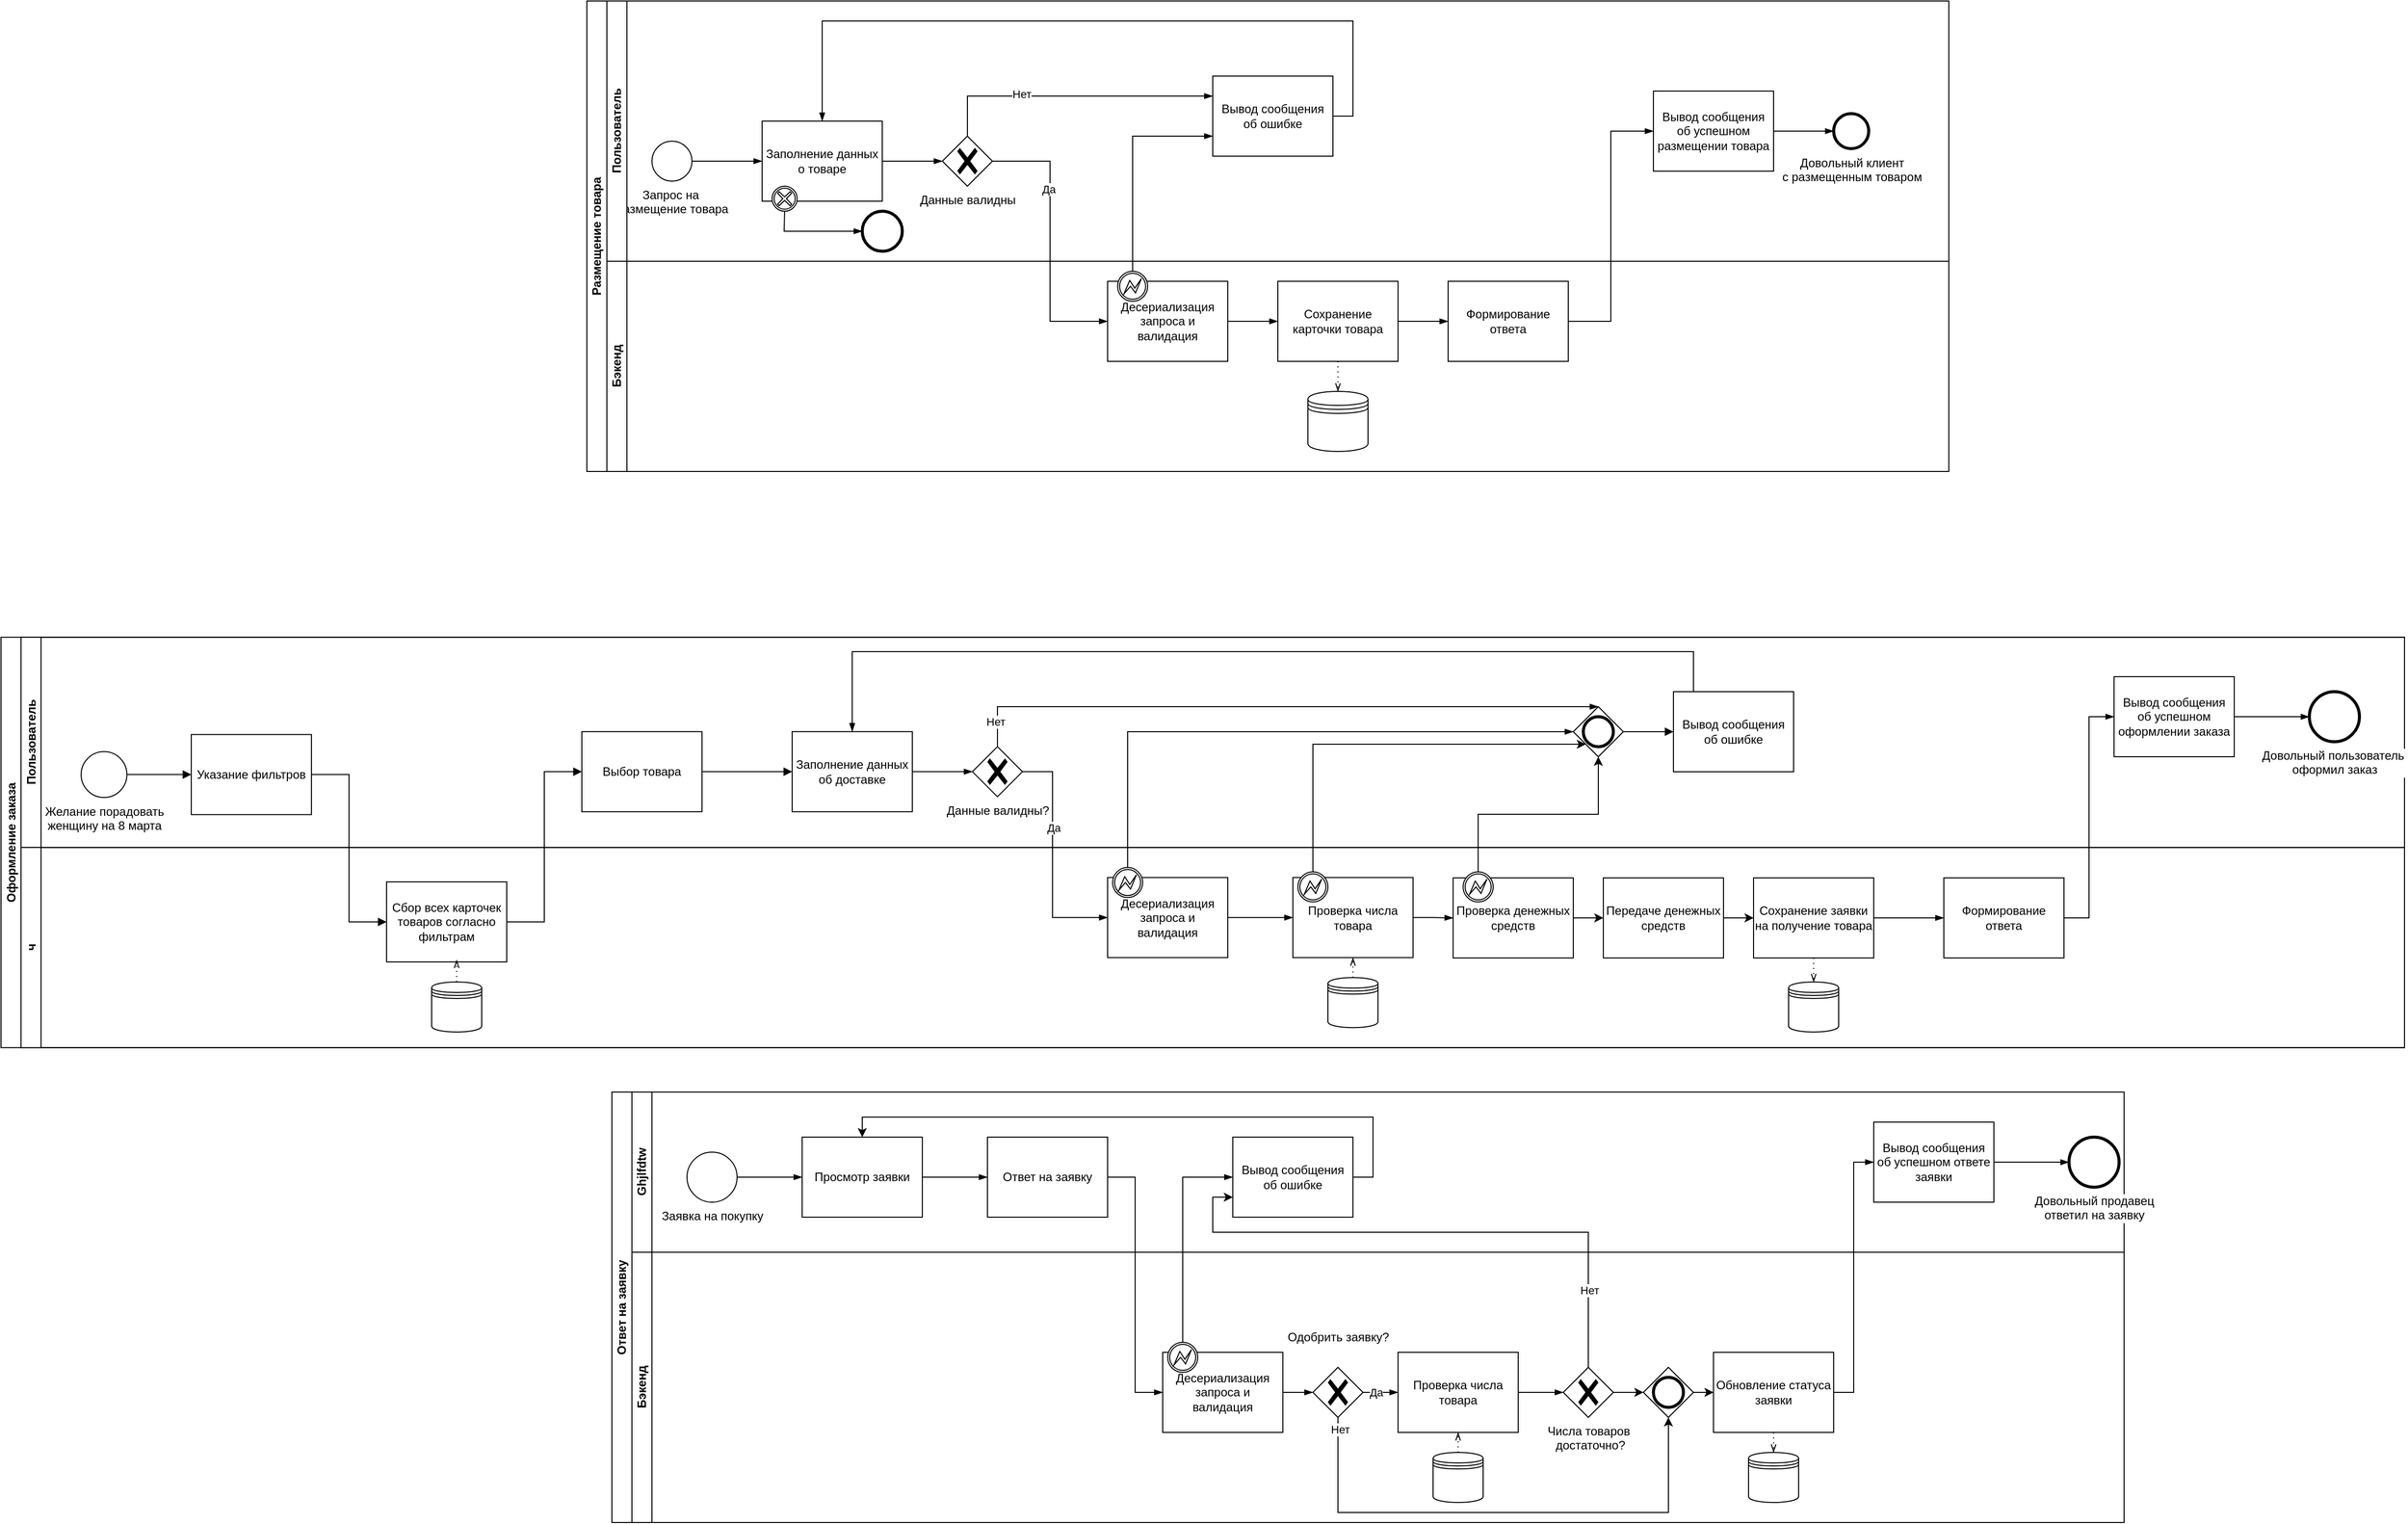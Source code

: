 <mxfile version="26.0.11">
  <diagram name="Page-1" id="ZOsxXr-wDAAlMgPpVdyb">
    <mxGraphModel dx="938" dy="1662" grid="1" gridSize="10" guides="1" tooltips="1" connect="1" arrows="1" fold="1" page="1" pageScale="1" pageWidth="850" pageHeight="1100" math="0" shadow="0">
      <root>
        <mxCell id="0" />
        <mxCell id="1" parent="0" />
        <mxCell id="DtuoqgoCq_AbvDf9QkuY-6" value="&lt;div&gt;Запрос на&amp;nbsp;&lt;/div&gt;&lt;div&gt;размещение товара&lt;/div&gt;&lt;div&gt;&lt;br&gt;&lt;/div&gt;" style="points=[[0.145,0.145,0],[0.5,0,0],[0.855,0.145,0],[1,0.5,0],[0.855,0.855,0],[0.5,1,0],[0.145,0.855,0],[0,0.5,0]];shape=mxgraph.bpmn.event;html=1;verticalLabelPosition=bottom;labelBackgroundColor=#ffffff;verticalAlign=top;align=center;perimeter=ellipsePerimeter;outlineConnect=0;aspect=fixed;outline=standard;symbol=general;" vertex="1" parent="1">
          <mxGeometry x="760" y="100" width="40" height="40" as="geometry" />
        </mxCell>
        <mxCell id="DtuoqgoCq_AbvDf9QkuY-9" value="&lt;div&gt;Заполнение данных&lt;/div&gt;&lt;div&gt;о товаре&lt;/div&gt;" style="points=[[0.25,0,0],[0.5,0,0],[0.75,0,0],[1,0.25,0],[1,0.5,0],[1,0.75,0],[0.75,1,0],[0.5,1,0],[0.25,1,0],[0,0.75,0],[0,0.5,0],[0,0.25,0]];shape=mxgraph.bpmn.task2;whiteSpace=wrap;rectStyle=rounded;size=10;html=1;container=1;expand=0;collapsible=0;taskMarker=abstract;isLoopSub=1;" vertex="1" parent="1">
          <mxGeometry x="870" y="80" width="120" height="80" as="geometry" />
        </mxCell>
        <mxCell id="DtuoqgoCq_AbvDf9QkuY-19" value="" style="points=[[0.145,0.145,0],[0.5,0,0],[0.855,0.145,0],[1,0.5,0],[0.855,0.855,0],[0.5,1,0],[0.145,0.855,0],[0,0.5,0]];shape=mxgraph.bpmn.event;html=1;verticalLabelPosition=bottom;labelBackgroundColor=#ffffff;verticalAlign=top;align=center;perimeter=ellipsePerimeter;outlineConnect=0;aspect=fixed;outline=boundInt;symbol=cancel;" vertex="1" parent="DtuoqgoCq_AbvDf9QkuY-9">
          <mxGeometry x="10" y="65" width="25" height="25" as="geometry" />
        </mxCell>
        <mxCell id="DtuoqgoCq_AbvDf9QkuY-11" value="" style="edgeStyle=elbowEdgeStyle;fontSize=12;html=1;endArrow=blockThin;endFill=1;rounded=0;exitX=1;exitY=0.5;exitDx=0;exitDy=0;exitPerimeter=0;entryX=0;entryY=0.5;entryDx=0;entryDy=0;entryPerimeter=0;" edge="1" parent="1" source="DtuoqgoCq_AbvDf9QkuY-6" target="DtuoqgoCq_AbvDf9QkuY-9">
          <mxGeometry width="160" relative="1" as="geometry">
            <mxPoint x="830" y="119.68" as="sourcePoint" />
            <mxPoint x="850" y="120" as="targetPoint" />
          </mxGeometry>
        </mxCell>
        <mxCell id="DtuoqgoCq_AbvDf9QkuY-13" value="" style="edgeStyle=elbowEdgeStyle;fontSize=12;html=1;endArrow=blockThin;endFill=1;rounded=0;exitX=1;exitY=0.5;exitDx=0;exitDy=0;exitPerimeter=0;entryX=0;entryY=0.5;entryDx=0;entryDy=0;entryPerimeter=0;" edge="1" parent="1" source="DtuoqgoCq_AbvDf9QkuY-9" target="DtuoqgoCq_AbvDf9QkuY-45">
          <mxGeometry width="160" relative="1" as="geometry">
            <mxPoint x="1100" y="110" as="sourcePoint" />
            <mxPoint x="1050.0" y="120" as="targetPoint" />
          </mxGeometry>
        </mxCell>
        <mxCell id="DtuoqgoCq_AbvDf9QkuY-20" value="" style="edgeStyle=elbowEdgeStyle;fontSize=12;html=1;endArrow=blockThin;endFill=1;rounded=0;exitX=0.5;exitY=1;exitDx=0;exitDy=0;exitPerimeter=0;" edge="1" parent="1" source="DtuoqgoCq_AbvDf9QkuY-19">
          <mxGeometry width="160" relative="1" as="geometry">
            <mxPoint x="910" y="190" as="sourcePoint" />
            <mxPoint x="970" y="190" as="targetPoint" />
            <Array as="points">
              <mxPoint x="892" y="180" />
            </Array>
          </mxGeometry>
        </mxCell>
        <mxCell id="DtuoqgoCq_AbvDf9QkuY-21" value="" style="points=[[0.145,0.145,0],[0.5,0,0],[0.855,0.145,0],[1,0.5,0],[0.855,0.855,0],[0.5,1,0],[0.145,0.855,0],[0,0.5,0]];shape=mxgraph.bpmn.event;html=1;verticalLabelPosition=bottom;labelBackgroundColor=#ffffff;verticalAlign=top;align=center;perimeter=ellipsePerimeter;outlineConnect=0;aspect=fixed;outline=end;symbol=terminate2;" vertex="1" parent="1">
          <mxGeometry x="970" y="170" width="40" height="40" as="geometry" />
        </mxCell>
        <mxCell id="DtuoqgoCq_AbvDf9QkuY-23" value="" style="edgeStyle=elbowEdgeStyle;fontSize=12;html=1;endArrow=blockThin;endFill=1;rounded=0;exitX=1;exitY=0.5;exitDx=0;exitDy=0;exitPerimeter=0;entryX=0;entryY=0.5;entryDx=0;entryDy=0;entryPerimeter=0;" edge="1" parent="1" source="DtuoqgoCq_AbvDf9QkuY-45" target="DtuoqgoCq_AbvDf9QkuY-24">
          <mxGeometry width="160" relative="1" as="geometry">
            <mxPoint x="1100.0" y="120" as="sourcePoint" />
            <mxPoint x="1200" y="280" as="targetPoint" />
          </mxGeometry>
        </mxCell>
        <mxCell id="DtuoqgoCq_AbvDf9QkuY-44" value="Да" style="edgeLabel;html=1;align=center;verticalAlign=middle;resizable=0;points=[];" vertex="1" connectable="0" parent="DtuoqgoCq_AbvDf9QkuY-23">
          <mxGeometry x="-0.382" y="-2" relative="1" as="geometry">
            <mxPoint as="offset" />
          </mxGeometry>
        </mxCell>
        <mxCell id="DtuoqgoCq_AbvDf9QkuY-24" value="Десериализация запроса и валидация" style="points=[[0.25,0,0],[0.5,0,0],[0.75,0,0],[1,0.25,0],[1,0.5,0],[1,0.75,0],[0.75,1,0],[0.5,1,0],[0.25,1,0],[0,0.75,0],[0,0.5,0],[0,0.25,0]];shape=mxgraph.bpmn.task2;whiteSpace=wrap;rectStyle=rounded;size=10;html=1;container=1;expand=0;collapsible=0;taskMarker=abstract;" vertex="1" parent="1">
          <mxGeometry x="1215" y="240" width="120" height="80" as="geometry" />
        </mxCell>
        <mxCell id="DtuoqgoCq_AbvDf9QkuY-25" value="" style="points=[[0.145,0.145,0],[0.5,0,0],[0.855,0.145,0],[1,0.5,0],[0.855,0.855,0],[0.5,1,0],[0.145,0.855,0],[0,0.5,0]];shape=mxgraph.bpmn.event;html=1;verticalLabelPosition=bottom;labelBackgroundColor=#ffffff;verticalAlign=top;align=center;perimeter=ellipsePerimeter;outlineConnect=0;aspect=fixed;outline=boundInt;symbol=error;" vertex="1" parent="DtuoqgoCq_AbvDf9QkuY-24">
          <mxGeometry x="10" y="-10" width="30" height="30" as="geometry" />
        </mxCell>
        <mxCell id="DtuoqgoCq_AbvDf9QkuY-26" value="&lt;div&gt;Вывод сообщения&lt;/div&gt;&lt;div&gt;об ошибке&lt;/div&gt;" style="points=[[0.25,0,0],[0.5,0,0],[0.75,0,0],[1,0.25,0],[1,0.5,0],[1,0.75,0],[0.75,1,0],[0.5,1,0],[0.25,1,0],[0,0.75,0],[0,0.5,0],[0,0.25,0]];shape=mxgraph.bpmn.task2;whiteSpace=wrap;rectStyle=rounded;size=10;html=1;container=1;expand=0;collapsible=0;taskMarker=abstract;" vertex="1" parent="1">
          <mxGeometry x="1320" y="35" width="120" height="80" as="geometry" />
        </mxCell>
        <mxCell id="DtuoqgoCq_AbvDf9QkuY-31" value="&lt;div&gt;Формирование&lt;/div&gt;&lt;div&gt;ответа&lt;/div&gt;" style="points=[[0.25,0,0],[0.5,0,0],[0.75,0,0],[1,0.25,0],[1,0.5,0],[1,0.75,0],[0.75,1,0],[0.5,1,0],[0.25,1,0],[0,0.75,0],[0,0.5,0],[0,0.25,0]];shape=mxgraph.bpmn.task2;whiteSpace=wrap;rectStyle=rounded;size=10;html=1;container=1;expand=0;collapsible=0;taskMarker=abstract;" vertex="1" parent="1">
          <mxGeometry x="1555" y="240" width="120" height="80" as="geometry" />
        </mxCell>
        <mxCell id="DtuoqgoCq_AbvDf9QkuY-33" value="&lt;div&gt;Вывод сообщения&lt;/div&gt;&lt;div&gt;об успешном размещении товара&lt;/div&gt;" style="points=[[0.25,0,0],[0.5,0,0],[0.75,0,0],[1,0.25,0],[1,0.5,0],[1,0.75,0],[0.75,1,0],[0.5,1,0],[0.25,1,0],[0,0.75,0],[0,0.5,0],[0,0.25,0]];shape=mxgraph.bpmn.task2;whiteSpace=wrap;rectStyle=rounded;size=10;html=1;container=1;expand=0;collapsible=0;taskMarker=abstract;" vertex="1" parent="1">
          <mxGeometry x="1760" y="50" width="120" height="80" as="geometry" />
        </mxCell>
        <mxCell id="DtuoqgoCq_AbvDf9QkuY-34" value="" style="edgeStyle=elbowEdgeStyle;fontSize=12;html=1;endArrow=blockThin;endFill=1;rounded=0;exitX=1;exitY=0.5;exitDx=0;exitDy=0;exitPerimeter=0;entryX=0;entryY=0.5;entryDx=0;entryDy=0;entryPerimeter=0;" edge="1" parent="1" source="DtuoqgoCq_AbvDf9QkuY-31" target="DtuoqgoCq_AbvDf9QkuY-33">
          <mxGeometry width="160" relative="1" as="geometry">
            <mxPoint x="1570" y="190" as="sourcePoint" />
            <mxPoint x="1730" y="190" as="targetPoint" />
          </mxGeometry>
        </mxCell>
        <mxCell id="DtuoqgoCq_AbvDf9QkuY-35" value="&lt;div&gt;Довольный клиент &lt;br&gt;&lt;/div&gt;&lt;div&gt;с размещенным товаром&lt;/div&gt;" style="points=[[0.145,0.145,0],[0.5,0,0],[0.855,0.145,0],[1,0.5,0],[0.855,0.855,0],[0.5,1,0],[0.145,0.855,0],[0,0.5,0]];shape=mxgraph.bpmn.event;html=1;verticalLabelPosition=bottom;labelBackgroundColor=#ffffff;verticalAlign=top;align=center;perimeter=ellipsePerimeter;outlineConnect=0;aspect=fixed;outline=end;symbol=terminate2;" vertex="1" parent="1">
          <mxGeometry x="1940" y="72.5" width="35" height="35" as="geometry" />
        </mxCell>
        <mxCell id="DtuoqgoCq_AbvDf9QkuY-36" value="" style="edgeStyle=elbowEdgeStyle;fontSize=12;html=1;endArrow=blockThin;endFill=1;rounded=0;exitX=1;exitY=0.5;exitDx=0;exitDy=0;exitPerimeter=0;entryX=0;entryY=0.5;entryDx=0;entryDy=0;entryPerimeter=0;" edge="1" parent="1" source="DtuoqgoCq_AbvDf9QkuY-33" target="DtuoqgoCq_AbvDf9QkuY-35">
          <mxGeometry width="160" relative="1" as="geometry">
            <mxPoint x="1980" y="139.29" as="sourcePoint" />
            <mxPoint x="2140" y="139.29" as="targetPoint" />
          </mxGeometry>
        </mxCell>
        <mxCell id="DtuoqgoCq_AbvDf9QkuY-38" value="Сохранение карточки товара" style="points=[[0.25,0,0],[0.5,0,0],[0.75,0,0],[1,0.25,0],[1,0.5,0],[1,0.75,0],[0.75,1,0],[0.5,1,0],[0.25,1,0],[0,0.75,0],[0,0.5,0],[0,0.25,0]];shape=mxgraph.bpmn.task2;whiteSpace=wrap;rectStyle=rounded;size=10;html=1;container=1;expand=0;collapsible=0;taskMarker=abstract;" vertex="1" parent="1">
          <mxGeometry x="1385" y="240" width="120" height="80" as="geometry" />
        </mxCell>
        <mxCell id="DtuoqgoCq_AbvDf9QkuY-39" value="" style="edgeStyle=elbowEdgeStyle;fontSize=12;html=1;endArrow=blockThin;endFill=1;rounded=0;exitX=1;exitY=0.5;exitDx=0;exitDy=0;exitPerimeter=0;entryX=0;entryY=0.5;entryDx=0;entryDy=0;entryPerimeter=0;" edge="1" parent="1" source="DtuoqgoCq_AbvDf9QkuY-24" target="DtuoqgoCq_AbvDf9QkuY-38">
          <mxGeometry width="160" relative="1" as="geometry">
            <mxPoint x="1395" y="200" as="sourcePoint" />
            <mxPoint x="1470" y="200" as="targetPoint" />
          </mxGeometry>
        </mxCell>
        <mxCell id="DtuoqgoCq_AbvDf9QkuY-40" value="" style="edgeStyle=elbowEdgeStyle;fontSize=12;html=1;endArrow=blockThin;endFill=1;rounded=0;exitX=1;exitY=0.5;exitDx=0;exitDy=0;exitPerimeter=0;entryX=0;entryY=0.5;entryDx=0;entryDy=0;entryPerimeter=0;" edge="1" parent="1" source="DtuoqgoCq_AbvDf9QkuY-38" target="DtuoqgoCq_AbvDf9QkuY-31">
          <mxGeometry width="160" relative="1" as="geometry">
            <mxPoint x="1415" y="160" as="sourcePoint" />
            <mxPoint x="1575" y="160" as="targetPoint" />
          </mxGeometry>
        </mxCell>
        <mxCell id="DtuoqgoCq_AbvDf9QkuY-41" value="" style="shape=datastore;html=1;labelPosition=center;verticalLabelPosition=bottom;align=center;verticalAlign=top;" vertex="1" parent="1">
          <mxGeometry x="1415" y="350" width="60" height="60" as="geometry" />
        </mxCell>
        <mxCell id="DtuoqgoCq_AbvDf9QkuY-43" value="" style="edgeStyle=elbowEdgeStyle;fontSize=12;html=1;endFill=0;startFill=0;endSize=6;startSize=6;dashed=1;dashPattern=1 4;endArrow=openThin;startArrow=none;rounded=0;exitX=0.5;exitY=1;exitDx=0;exitDy=0;exitPerimeter=0;entryX=0.5;entryY=0;entryDx=0;entryDy=0;" edge="1" parent="1" source="DtuoqgoCq_AbvDf9QkuY-38" target="DtuoqgoCq_AbvDf9QkuY-41">
          <mxGeometry width="160" relative="1" as="geometry">
            <mxPoint x="1445" y="360" as="sourcePoint" />
            <mxPoint x="1605" y="360" as="targetPoint" />
          </mxGeometry>
        </mxCell>
        <mxCell id="DtuoqgoCq_AbvDf9QkuY-45" value="Данные валидны" style="points=[[0.25,0.25,0],[0.5,0,0],[0.75,0.25,0],[1,0.5,0],[0.75,0.75,0],[0.5,1,0],[0.25,0.75,0],[0,0.5,0]];shape=mxgraph.bpmn.gateway2;html=1;verticalLabelPosition=bottom;labelBackgroundColor=#ffffff;verticalAlign=top;align=center;perimeter=rhombusPerimeter;outlineConnect=0;outline=none;symbol=none;gwType=exclusive;" vertex="1" parent="1">
          <mxGeometry x="1050" y="95" width="50" height="50" as="geometry" />
        </mxCell>
        <mxCell id="DtuoqgoCq_AbvDf9QkuY-46" value="" style="edgeStyle=elbowEdgeStyle;fontSize=12;html=1;endArrow=blockThin;endFill=1;rounded=0;exitX=0.5;exitY=0;exitDx=0;exitDy=0;exitPerimeter=0;entryX=0;entryY=0.25;entryDx=0;entryDy=0;entryPerimeter=0;" edge="1" parent="1" source="DtuoqgoCq_AbvDf9QkuY-45" target="DtuoqgoCq_AbvDf9QkuY-26">
          <mxGeometry width="160" relative="1" as="geometry">
            <mxPoint x="990" y="70" as="sourcePoint" />
            <mxPoint x="1110" y="20.0" as="targetPoint" />
            <Array as="points">
              <mxPoint x="1075" y="60" />
            </Array>
          </mxGeometry>
        </mxCell>
        <mxCell id="DtuoqgoCq_AbvDf9QkuY-48" value="Нет" style="edgeLabel;html=1;align=center;verticalAlign=middle;resizable=0;points=[];" vertex="1" connectable="0" parent="DtuoqgoCq_AbvDf9QkuY-46">
          <mxGeometry x="-0.345" y="2" relative="1" as="geometry">
            <mxPoint as="offset" />
          </mxGeometry>
        </mxCell>
        <mxCell id="DtuoqgoCq_AbvDf9QkuY-50" value="" style="edgeStyle=elbowEdgeStyle;fontSize=12;html=1;endArrow=blockThin;endFill=1;rounded=0;exitX=0.5;exitY=0;exitDx=0;exitDy=0;exitPerimeter=0;entryX=0;entryY=0.75;entryDx=0;entryDy=0;entryPerimeter=0;" edge="1" parent="1" source="DtuoqgoCq_AbvDf9QkuY-25" target="DtuoqgoCq_AbvDf9QkuY-26">
          <mxGeometry width="160" relative="1" as="geometry">
            <mxPoint x="1070" y="80" as="sourcePoint" />
            <mxPoint x="1230" y="80" as="targetPoint" />
            <Array as="points">
              <mxPoint x="1240" y="150" />
            </Array>
          </mxGeometry>
        </mxCell>
        <mxCell id="DtuoqgoCq_AbvDf9QkuY-51" value="" style="edgeStyle=orthogonalEdgeStyle;fontSize=12;html=1;endArrow=blockThin;endFill=1;rounded=0;exitX=1;exitY=0.5;exitDx=0;exitDy=0;exitPerimeter=0;entryX=0.5;entryY=0;entryDx=0;entryDy=0;entryPerimeter=0;" edge="1" parent="1" source="DtuoqgoCq_AbvDf9QkuY-26" target="DtuoqgoCq_AbvDf9QkuY-9">
          <mxGeometry width="160" relative="1" as="geometry">
            <mxPoint x="1440" y="65" as="sourcePoint" />
            <mxPoint x="1070" y="-50" as="targetPoint" />
            <Array as="points">
              <mxPoint x="1460" y="75" />
              <mxPoint x="1460" y="-20" />
              <mxPoint x="930" y="-20" />
            </Array>
          </mxGeometry>
        </mxCell>
        <mxCell id="DtuoqgoCq_AbvDf9QkuY-56" value="Заполнение данных об доставке" style="points=[[0.25,0,0],[0.5,0,0],[0.75,0,0],[1,0.25,0],[1,0.5,0],[1,0.75,0],[0.75,1,0],[0.5,1,0],[0.25,1,0],[0,0.75,0],[0,0.5,0],[0,0.25,0]];shape=mxgraph.bpmn.task2;whiteSpace=wrap;rectStyle=rounded;size=10;html=1;container=1;expand=0;collapsible=0;taskMarker=abstract;isLoopSub=1;" vertex="1" parent="1">
          <mxGeometry x="900" y="689.93" width="120" height="80" as="geometry" />
        </mxCell>
        <mxCell id="DtuoqgoCq_AbvDf9QkuY-64" value="Данные валидны?" style="points=[[0.25,0.25,0],[0.5,0,0],[0.75,0.25,0],[1,0.5,0],[0.75,0.75,0],[0.5,1,0],[0.25,0.75,0],[0,0.5,0]];shape=mxgraph.bpmn.gateway2;html=1;verticalLabelPosition=bottom;labelBackgroundColor=#ffffff;verticalAlign=top;align=center;perimeter=rhombusPerimeter;outlineConnect=0;outline=none;symbol=none;gwType=exclusive;" vertex="1" parent="1">
          <mxGeometry x="1080" y="704.93" width="50" height="50" as="geometry" />
        </mxCell>
        <mxCell id="DtuoqgoCq_AbvDf9QkuY-65" value="" style="edgeStyle=elbowEdgeStyle;fontSize=12;html=1;endArrow=blockThin;endFill=1;rounded=0;exitX=1;exitY=0.5;exitDx=0;exitDy=0;exitPerimeter=0;entryX=0;entryY=0.5;entryDx=0;entryDy=0;entryPerimeter=0;" edge="1" parent="1" source="DtuoqgoCq_AbvDf9QkuY-56" target="DtuoqgoCq_AbvDf9QkuY-64">
          <mxGeometry width="160" relative="1" as="geometry">
            <mxPoint x="1140" y="769.93" as="sourcePoint" />
            <mxPoint x="1300" y="769.93" as="targetPoint" />
          </mxGeometry>
        </mxCell>
        <mxCell id="DtuoqgoCq_AbvDf9QkuY-67" value="" style="edgeStyle=elbowEdgeStyle;fontSize=12;html=1;endArrow=blockThin;endFill=1;rounded=0;exitX=0.5;exitY=0;exitDx=0;exitDy=0;exitPerimeter=0;entryX=0.5;entryY=0;entryDx=0;entryDy=0;entryPerimeter=0;" edge="1" parent="1" source="DtuoqgoCq_AbvDf9QkuY-64" target="DtuoqgoCq_AbvDf9QkuY-175">
          <mxGeometry width="160" relative="1" as="geometry">
            <mxPoint x="1090" y="699.93" as="sourcePoint" />
            <mxPoint x="1250" y="699.93" as="targetPoint" />
            <Array as="points">
              <mxPoint x="1105" y="679.93" />
            </Array>
          </mxGeometry>
        </mxCell>
        <mxCell id="DtuoqgoCq_AbvDf9QkuY-174" value="Нет" style="edgeLabel;html=1;align=center;verticalAlign=middle;resizable=0;points=[];" vertex="1" connectable="0" parent="DtuoqgoCq_AbvDf9QkuY-67">
          <mxGeometry x="-0.922" y="2" relative="1" as="geometry">
            <mxPoint as="offset" />
          </mxGeometry>
        </mxCell>
        <mxCell id="DtuoqgoCq_AbvDf9QkuY-68" value="" style="edgeStyle=orthogonalEdgeStyle;fontSize=12;html=1;endArrow=blockThin;endFill=1;rounded=0;exitX=1;exitY=0.5;exitDx=0;exitDy=0;exitPerimeter=0;entryX=0.5;entryY=0;entryDx=0;entryDy=0;entryPerimeter=0;" edge="1" parent="1" source="DtuoqgoCq_AbvDf9QkuY-66" target="DtuoqgoCq_AbvDf9QkuY-56">
          <mxGeometry width="160" relative="1" as="geometry">
            <mxPoint x="1390" y="689.93" as="sourcePoint" />
            <mxPoint x="1550" y="689.93" as="targetPoint" />
            <Array as="points">
              <mxPoint x="1800" y="670" />
              <mxPoint x="1800" y="610" />
              <mxPoint x="960" y="610" />
            </Array>
          </mxGeometry>
        </mxCell>
        <mxCell id="DtuoqgoCq_AbvDf9QkuY-76" value="" style="edgeStyle=elbowEdgeStyle;fontSize=12;html=1;endArrow=blockThin;endFill=1;rounded=0;exitX=1;exitY=0.5;exitDx=0;exitDy=0;exitPerimeter=0;entryX=0;entryY=0.5;entryDx=0;entryDy=0;entryPerimeter=0;" edge="1" parent="1" source="DtuoqgoCq_AbvDf9QkuY-64" target="DtuoqgoCq_AbvDf9QkuY-78">
          <mxGeometry width="160" relative="1" as="geometry">
            <mxPoint x="1120" y="869.93" as="sourcePoint" />
            <mxPoint x="1210" y="880" as="targetPoint" />
            <Array as="points">
              <mxPoint x="1160" y="799.93" />
            </Array>
          </mxGeometry>
        </mxCell>
        <mxCell id="DtuoqgoCq_AbvDf9QkuY-173" value="Да" style="edgeLabel;html=1;align=center;verticalAlign=middle;resizable=0;points=[];" vertex="1" connectable="0" parent="DtuoqgoCq_AbvDf9QkuY-76">
          <mxGeometry x="-0.254" y="1" relative="1" as="geometry">
            <mxPoint as="offset" />
          </mxGeometry>
        </mxCell>
        <mxCell id="DtuoqgoCq_AbvDf9QkuY-78" value="Десериализация запроса и валидация" style="points=[[0.25,0,0],[0.5,0,0],[0.75,0,0],[1,0.25,0],[1,0.5,0],[1,0.75,0],[0.75,1,0],[0.5,1,0],[0.25,1,0],[0,0.75,0],[0,0.5,0],[0,0.25,0]];shape=mxgraph.bpmn.task2;whiteSpace=wrap;rectStyle=rounded;size=10;html=1;container=1;expand=0;collapsible=0;taskMarker=abstract;" vertex="1" parent="1">
          <mxGeometry x="1215" y="835.67" width="120" height="80" as="geometry" />
        </mxCell>
        <mxCell id="DtuoqgoCq_AbvDf9QkuY-79" value="" style="points=[[0.145,0.145,0],[0.5,0,0],[0.855,0.145,0],[1,0.5,0],[0.855,0.855,0],[0.5,1,0],[0.145,0.855,0],[0,0.5,0]];shape=mxgraph.bpmn.event;html=1;verticalLabelPosition=bottom;labelBackgroundColor=#ffffff;verticalAlign=top;align=center;perimeter=ellipsePerimeter;outlineConnect=0;aspect=fixed;outline=boundInt;symbol=error;" vertex="1" parent="DtuoqgoCq_AbvDf9QkuY-78">
          <mxGeometry x="5" y="-10" width="30" height="30" as="geometry" />
        </mxCell>
        <mxCell id="DtuoqgoCq_AbvDf9QkuY-80" value="" style="edgeStyle=elbowEdgeStyle;fontSize=12;html=1;endArrow=blockThin;endFill=1;rounded=0;exitX=0.5;exitY=0;exitDx=0;exitDy=0;exitPerimeter=0;entryX=0;entryY=0.5;entryDx=0;entryDy=0;entryPerimeter=0;" edge="1" parent="1" source="DtuoqgoCq_AbvDf9QkuY-79" target="DtuoqgoCq_AbvDf9QkuY-175">
          <mxGeometry width="160" relative="1" as="geometry">
            <mxPoint x="1150" y="820" as="sourcePoint" />
            <mxPoint x="1310" y="820" as="targetPoint" />
            <Array as="points">
              <mxPoint x="1235" y="760" />
            </Array>
          </mxGeometry>
        </mxCell>
        <mxCell id="DtuoqgoCq_AbvDf9QkuY-83" value="" style="edgeStyle=elbowEdgeStyle;fontSize=12;html=1;endArrow=blockThin;endFill=1;rounded=0;exitX=1;exitY=0.5;exitDx=0;exitDy=0;exitPerimeter=0;" edge="1" parent="1" source="DtuoqgoCq_AbvDf9QkuY-78">
          <mxGeometry width="160" relative="1" as="geometry">
            <mxPoint x="1350" y="875.27" as="sourcePoint" />
            <mxPoint x="1400" y="875.67" as="targetPoint" />
          </mxGeometry>
        </mxCell>
        <mxCell id="DtuoqgoCq_AbvDf9QkuY-97" value="Проверка числа товара" style="points=[[0.25,0,0],[0.5,0,0],[0.75,0,0],[1,0.25,0],[1,0.5,0],[1,0.75,0],[0.75,1,0],[0.5,1,0],[0.25,1,0],[0,0.75,0],[0,0.5,0],[0,0.25,0]];shape=mxgraph.bpmn.task2;whiteSpace=wrap;rectStyle=rounded;size=10;html=1;container=1;expand=0;collapsible=0;taskMarker=abstract;" vertex="1" parent="1">
          <mxGeometry x="1400" y="835.67" width="120" height="80" as="geometry" />
        </mxCell>
        <mxCell id="DtuoqgoCq_AbvDf9QkuY-200" value="" style="points=[[0.145,0.145,0],[0.5,0,0],[0.855,0.145,0],[1,0.5,0],[0.855,0.855,0],[0.5,1,0],[0.145,0.855,0],[0,0.5,0]];shape=mxgraph.bpmn.event;html=1;verticalLabelPosition=bottom;labelBackgroundColor=#ffffff;verticalAlign=top;align=center;perimeter=ellipsePerimeter;outlineConnect=0;aspect=fixed;outline=boundInt;symbol=error;" vertex="1" parent="DtuoqgoCq_AbvDf9QkuY-97">
          <mxGeometry x="5" y="-5.67" width="30" height="30" as="geometry" />
        </mxCell>
        <mxCell id="DtuoqgoCq_AbvDf9QkuY-99" value="" style="edgeStyle=elbowEdgeStyle;fontSize=12;html=1;endArrow=blockThin;endFill=1;rounded=0;exitX=1;exitY=0.5;exitDx=0;exitDy=0;exitPerimeter=0;entryX=0;entryY=0.5;entryDx=0;entryDy=0;entryPerimeter=0;" edge="1" parent="1" source="DtuoqgoCq_AbvDf9QkuY-97" target="DtuoqgoCq_AbvDf9QkuY-201">
          <mxGeometry width="160" relative="1" as="geometry">
            <mxPoint x="1530" y="815.67" as="sourcePoint" />
            <mxPoint x="1560" y="875.67" as="targetPoint" />
          </mxGeometry>
        </mxCell>
        <mxCell id="DtuoqgoCq_AbvDf9QkuY-102" value="" style="shape=datastore;html=1;labelPosition=center;verticalLabelPosition=bottom;align=center;verticalAlign=top;" vertex="1" parent="1">
          <mxGeometry x="1435" y="935.67" width="50" height="50" as="geometry" />
        </mxCell>
        <mxCell id="DtuoqgoCq_AbvDf9QkuY-103" value="" style="edgeStyle=elbowEdgeStyle;fontSize=12;html=1;endFill=0;startFill=0;endSize=6;startSize=6;dashed=1;dashPattern=1 4;endArrow=openThin;startArrow=none;rounded=0;exitX=0.5;exitY=0;exitDx=0;exitDy=0;entryX=0.5;entryY=1;entryDx=0;entryDy=0;entryPerimeter=0;" edge="1" parent="1" source="DtuoqgoCq_AbvDf9QkuY-102" target="DtuoqgoCq_AbvDf9QkuY-97">
          <mxGeometry width="160" relative="1" as="geometry">
            <mxPoint x="1560" y="815.67" as="sourcePoint" />
            <mxPoint x="1520" y="945.67" as="targetPoint" />
          </mxGeometry>
        </mxCell>
        <mxCell id="DtuoqgoCq_AbvDf9QkuY-116" value="Заявка на покупку" style="points=[[0.145,0.145,0],[0.5,0,0],[0.855,0.145,0],[1,0.5,0],[0.855,0.855,0],[0.5,1,0],[0.145,0.855,0],[0,0.5,0]];shape=mxgraph.bpmn.event;html=1;verticalLabelPosition=bottom;labelBackgroundColor=#ffffff;verticalAlign=top;align=center;perimeter=ellipsePerimeter;outlineConnect=0;aspect=fixed;outline=standard;symbol=general;" vertex="1" parent="1">
          <mxGeometry x="795" y="1110" width="50" height="50" as="geometry" />
        </mxCell>
        <mxCell id="DtuoqgoCq_AbvDf9QkuY-118" value="Просмотр заявки" style="points=[[0.25,0,0],[0.5,0,0],[0.75,0,0],[1,0.25,0],[1,0.5,0],[1,0.75,0],[0.75,1,0],[0.5,1,0],[0.25,1,0],[0,0.75,0],[0,0.5,0],[0,0.25,0]];shape=mxgraph.bpmn.task2;whiteSpace=wrap;rectStyle=rounded;size=10;html=1;container=1;expand=0;collapsible=0;taskMarker=abstract;" vertex="1" parent="1">
          <mxGeometry x="910" y="1095" width="120" height="80" as="geometry" />
        </mxCell>
        <mxCell id="DtuoqgoCq_AbvDf9QkuY-119" style="edgeStyle=orthogonalEdgeStyle;rounded=0;orthogonalLoop=1;jettySize=auto;html=1;exitX=1;exitY=0.5;exitDx=0;exitDy=0;exitPerimeter=0;entryX=0;entryY=0.5;entryDx=0;entryDy=0;entryPerimeter=0;endArrow=blockThin;endFill=1;" edge="1" parent="1" source="DtuoqgoCq_AbvDf9QkuY-116" target="DtuoqgoCq_AbvDf9QkuY-118">
          <mxGeometry relative="1" as="geometry" />
        </mxCell>
        <mxCell id="DtuoqgoCq_AbvDf9QkuY-120" value="Десериализация запроса и валидация" style="points=[[0.25,0,0],[0.5,0,0],[0.75,0,0],[1,0.25,0],[1,0.5,0],[1,0.75,0],[0.75,1,0],[0.5,1,0],[0.25,1,0],[0,0.75,0],[0,0.5,0],[0,0.25,0]];shape=mxgraph.bpmn.task2;whiteSpace=wrap;rectStyle=rounded;size=10;html=1;container=1;expand=0;collapsible=0;taskMarker=abstract;" vertex="1" parent="1">
          <mxGeometry x="1270" y="1310" width="120" height="80" as="geometry" />
        </mxCell>
        <mxCell id="DtuoqgoCq_AbvDf9QkuY-121" value="" style="points=[[0.145,0.145,0],[0.5,0,0],[0.855,0.145,0],[1,0.5,0],[0.855,0.855,0],[0.5,1,0],[0.145,0.855,0],[0,0.5,0]];shape=mxgraph.bpmn.event;html=1;verticalLabelPosition=bottom;labelBackgroundColor=#ffffff;verticalAlign=top;align=center;perimeter=ellipsePerimeter;outlineConnect=0;aspect=fixed;outline=boundInt;symbol=error;" vertex="1" parent="DtuoqgoCq_AbvDf9QkuY-120">
          <mxGeometry x="5" y="-10" width="30" height="30" as="geometry" />
        </mxCell>
        <mxCell id="DtuoqgoCq_AbvDf9QkuY-125" style="edgeStyle=orthogonalEdgeStyle;rounded=0;orthogonalLoop=1;jettySize=auto;html=1;exitX=1;exitY=0.5;exitDx=0;exitDy=0;exitPerimeter=0;endArrow=blockThin;endFill=1;entryX=0;entryY=0.5;entryDx=0;entryDy=0;entryPerimeter=0;" edge="1" parent="1" source="DtuoqgoCq_AbvDf9QkuY-123" target="DtuoqgoCq_AbvDf9QkuY-120">
          <mxGeometry relative="1" as="geometry" />
        </mxCell>
        <mxCell id="DtuoqgoCq_AbvDf9QkuY-123" value="Ответ на заявку" style="points=[[0.25,0,0],[0.5,0,0],[0.75,0,0],[1,0.25,0],[1,0.5,0],[1,0.75,0],[0.75,1,0],[0.5,1,0],[0.25,1,0],[0,0.75,0],[0,0.5,0],[0,0.25,0]];shape=mxgraph.bpmn.task2;whiteSpace=wrap;rectStyle=rounded;size=10;html=1;container=1;expand=0;collapsible=0;taskMarker=abstract;" vertex="1" parent="1">
          <mxGeometry x="1095" y="1095" width="120" height="80" as="geometry" />
        </mxCell>
        <mxCell id="DtuoqgoCq_AbvDf9QkuY-124" style="edgeStyle=orthogonalEdgeStyle;rounded=0;orthogonalLoop=1;jettySize=auto;html=1;exitX=1;exitY=0.5;exitDx=0;exitDy=0;exitPerimeter=0;entryX=0;entryY=0.5;entryDx=0;entryDy=0;entryPerimeter=0;endArrow=blockThin;endFill=1;" edge="1" parent="1" source="DtuoqgoCq_AbvDf9QkuY-118" target="DtuoqgoCq_AbvDf9QkuY-123">
          <mxGeometry relative="1" as="geometry" />
        </mxCell>
        <mxCell id="DtuoqgoCq_AbvDf9QkuY-128" style="edgeStyle=orthogonalEdgeStyle;rounded=0;orthogonalLoop=1;jettySize=auto;html=1;exitX=1;exitY=0.5;exitDx=0;exitDy=0;exitPerimeter=0;entryX=0.5;entryY=0;entryDx=0;entryDy=0;entryPerimeter=0;" edge="1" parent="1" source="DtuoqgoCq_AbvDf9QkuY-126" target="DtuoqgoCq_AbvDf9QkuY-118">
          <mxGeometry relative="1" as="geometry">
            <mxPoint x="1300" y="1040" as="targetPoint" />
            <Array as="points">
              <mxPoint x="1480" y="1135" />
              <mxPoint x="1480" y="1075" />
              <mxPoint x="970" y="1075" />
            </Array>
          </mxGeometry>
        </mxCell>
        <mxCell id="DtuoqgoCq_AbvDf9QkuY-126" value="Вывод сообщения об ошибке" style="points=[[0.25,0,0],[0.5,0,0],[0.75,0,0],[1,0.25,0],[1,0.5,0],[1,0.75,0],[0.75,1,0],[0.5,1,0],[0.25,1,0],[0,0.75,0],[0,0.5,0],[0,0.25,0]];shape=mxgraph.bpmn.task2;whiteSpace=wrap;rectStyle=rounded;size=10;html=1;container=1;expand=0;collapsible=0;taskMarker=abstract;" vertex="1" parent="1">
          <mxGeometry x="1340" y="1095" width="120" height="80" as="geometry" />
        </mxCell>
        <mxCell id="DtuoqgoCq_AbvDf9QkuY-127" style="edgeStyle=orthogonalEdgeStyle;rounded=0;orthogonalLoop=1;jettySize=auto;html=1;exitX=0.5;exitY=0;exitDx=0;exitDy=0;exitPerimeter=0;entryX=0;entryY=0.5;entryDx=0;entryDy=0;entryPerimeter=0;endArrow=blockThin;endFill=1;" edge="1" parent="1" source="DtuoqgoCq_AbvDf9QkuY-121" target="DtuoqgoCq_AbvDf9QkuY-126">
          <mxGeometry relative="1" as="geometry" />
        </mxCell>
        <mxCell id="DtuoqgoCq_AbvDf9QkuY-135" style="edgeStyle=orthogonalEdgeStyle;rounded=0;orthogonalLoop=1;jettySize=auto;html=1;exitX=0.5;exitY=0;exitDx=0;exitDy=0;exitPerimeter=0;entryX=0;entryY=0.75;entryDx=0;entryDy=0;entryPerimeter=0;" edge="1" parent="1" source="DtuoqgoCq_AbvDf9QkuY-133" target="DtuoqgoCq_AbvDf9QkuY-126">
          <mxGeometry relative="1" as="geometry">
            <Array as="points">
              <mxPoint x="1695" y="1190" />
              <mxPoint x="1320" y="1190" />
              <mxPoint x="1320" y="1155" />
            </Array>
          </mxGeometry>
        </mxCell>
        <mxCell id="DtuoqgoCq_AbvDf9QkuY-178" value="Нет" style="edgeLabel;html=1;align=center;verticalAlign=middle;resizable=0;points=[];" vertex="1" connectable="0" parent="DtuoqgoCq_AbvDf9QkuY-135">
          <mxGeometry x="-0.727" y="-1" relative="1" as="geometry">
            <mxPoint as="offset" />
          </mxGeometry>
        </mxCell>
        <mxCell id="DtuoqgoCq_AbvDf9QkuY-147" value="Размещение товара" style="swimlane;html=1;childLayout=stackLayout;resizeParent=1;resizeParentMax=0;horizontal=0;startSize=20;horizontalStack=0;whiteSpace=wrap;" vertex="1" parent="1">
          <mxGeometry x="695" y="-40" width="1360" height="470" as="geometry" />
        </mxCell>
        <mxCell id="DtuoqgoCq_AbvDf9QkuY-148" value="Пользователь" style="swimlane;html=1;startSize=20;horizontal=0;" vertex="1" parent="DtuoqgoCq_AbvDf9QkuY-147">
          <mxGeometry x="20" width="1340" height="260" as="geometry" />
        </mxCell>
        <mxCell id="DtuoqgoCq_AbvDf9QkuY-149" value="Бэкенд" style="swimlane;html=1;startSize=20;horizontal=0;" vertex="1" parent="DtuoqgoCq_AbvDf9QkuY-147">
          <mxGeometry x="20" y="260" width="1340" height="210" as="geometry" />
        </mxCell>
        <mxCell id="DtuoqgoCq_AbvDf9QkuY-151" value="Оформление заказа" style="swimlane;html=1;childLayout=stackLayout;resizeParent=1;resizeParentMax=0;horizontal=0;startSize=20;horizontalStack=0;whiteSpace=wrap;" vertex="1" parent="1">
          <mxGeometry x="110" y="595.67" width="2400" height="410" as="geometry" />
        </mxCell>
        <mxCell id="DtuoqgoCq_AbvDf9QkuY-165" style="edgeStyle=orthogonalEdgeStyle;rounded=0;orthogonalLoop=1;jettySize=auto;html=1;exitX=1;exitY=0.5;exitDx=0;exitDy=0;exitPerimeter=0;entryX=0;entryY=0.5;entryDx=0;entryDy=0;entryPerimeter=0;endArrow=block;endFill=1;" edge="1" parent="DtuoqgoCq_AbvDf9QkuY-151" source="DtuoqgoCq_AbvDf9QkuY-162" target="DtuoqgoCq_AbvDf9QkuY-164">
          <mxGeometry relative="1" as="geometry" />
        </mxCell>
        <mxCell id="DtuoqgoCq_AbvDf9QkuY-152" value="Пользователь" style="swimlane;html=1;startSize=20;horizontal=0;" vertex="1" parent="DtuoqgoCq_AbvDf9QkuY-151">
          <mxGeometry x="20" width="2380" height="210" as="geometry" />
        </mxCell>
        <mxCell id="DtuoqgoCq_AbvDf9QkuY-66" value="Вывод сообщения об ошибке" style="points=[[0.25,0,0],[0.5,0,0],[0.75,0,0],[1,0.25,0],[1,0.5,0],[1,0.75,0],[0.75,1,0],[0.5,1,0],[0.25,1,0],[0,0.75,0],[0,0.5,0],[0,0.25,0]];shape=mxgraph.bpmn.task2;whiteSpace=wrap;rectStyle=rounded;size=10;html=1;container=1;expand=0;collapsible=0;taskMarker=abstract;" vertex="1" parent="DtuoqgoCq_AbvDf9QkuY-152">
          <mxGeometry x="1650" y="54.33" width="120" height="80" as="geometry" />
        </mxCell>
        <mxCell id="DtuoqgoCq_AbvDf9QkuY-161" value="&lt;div&gt;Желание порадовать&lt;/div&gt;&lt;div&gt;женщину на 8 марта&lt;/div&gt;" style="points=[[0.145,0.145,0],[0.5,0,0],[0.855,0.145,0],[1,0.5,0],[0.855,0.855,0],[0.5,1,0],[0.145,0.855,0],[0,0.5,0]];shape=mxgraph.bpmn.event;html=1;verticalLabelPosition=bottom;labelBackgroundColor=#ffffff;verticalAlign=top;align=center;perimeter=ellipsePerimeter;outlineConnect=0;aspect=fixed;outline=standard;symbol=general;" vertex="1" parent="DtuoqgoCq_AbvDf9QkuY-152">
          <mxGeometry x="60" y="114.26" width="45.74" height="45.74" as="geometry" />
        </mxCell>
        <mxCell id="DtuoqgoCq_AbvDf9QkuY-162" value="Указание фильтров" style="points=[[0.25,0,0],[0.5,0,0],[0.75,0,0],[1,0.25,0],[1,0.5,0],[1,0.75,0],[0.75,1,0],[0.5,1,0],[0.25,1,0],[0,0.75,0],[0,0.5,0],[0,0.25,0]];shape=mxgraph.bpmn.task2;whiteSpace=wrap;rectStyle=rounded;size=10;html=1;container=1;expand=0;collapsible=0;taskMarker=abstract;" vertex="1" parent="DtuoqgoCq_AbvDf9QkuY-152">
          <mxGeometry x="170" y="97.13" width="120" height="80" as="geometry" />
        </mxCell>
        <mxCell id="DtuoqgoCq_AbvDf9QkuY-163" style="edgeStyle=orthogonalEdgeStyle;rounded=0;orthogonalLoop=1;jettySize=auto;html=1;exitX=1;exitY=0.5;exitDx=0;exitDy=0;exitPerimeter=0;entryX=0;entryY=0.5;entryDx=0;entryDy=0;entryPerimeter=0;endArrow=block;endFill=1;" edge="1" parent="DtuoqgoCq_AbvDf9QkuY-152" source="DtuoqgoCq_AbvDf9QkuY-161" target="DtuoqgoCq_AbvDf9QkuY-162">
          <mxGeometry relative="1" as="geometry" />
        </mxCell>
        <mxCell id="DtuoqgoCq_AbvDf9QkuY-168" value="Выбор товара" style="points=[[0.25,0,0],[0.5,0,0],[0.75,0,0],[1,0.25,0],[1,0.5,0],[1,0.75,0],[0.75,1,0],[0.5,1,0],[0.25,1,0],[0,0.75,0],[0,0.5,0],[0,0.25,0]];shape=mxgraph.bpmn.task2;whiteSpace=wrap;rectStyle=rounded;size=10;html=1;container=1;expand=0;collapsible=0;taskMarker=abstract;" vertex="1" parent="DtuoqgoCq_AbvDf9QkuY-152">
          <mxGeometry x="560" y="94.26" width="120" height="80" as="geometry" />
        </mxCell>
        <mxCell id="DtuoqgoCq_AbvDf9QkuY-175" value="" style="points=[[0.25,0.25,0],[0.5,0,0],[0.75,0.25,0],[1,0.5,0],[0.75,0.75,0],[0.5,1,0],[0.25,0.75,0],[0,0.5,0]];shape=mxgraph.bpmn.gateway2;html=1;verticalLabelPosition=bottom;labelBackgroundColor=#ffffff;verticalAlign=top;align=center;perimeter=rhombusPerimeter;outlineConnect=0;outline=end;symbol=general;" vertex="1" parent="DtuoqgoCq_AbvDf9QkuY-152">
          <mxGeometry x="1550" y="69.33" width="50" height="50" as="geometry" />
        </mxCell>
        <mxCell id="DtuoqgoCq_AbvDf9QkuY-176" style="edgeStyle=orthogonalEdgeStyle;rounded=0;orthogonalLoop=1;jettySize=auto;html=1;exitX=1;exitY=0.5;exitDx=0;exitDy=0;exitPerimeter=0;entryX=0;entryY=0.5;entryDx=0;entryDy=0;entryPerimeter=0;endArrow=block;endFill=1;" edge="1" parent="DtuoqgoCq_AbvDf9QkuY-152" source="DtuoqgoCq_AbvDf9QkuY-175" target="DtuoqgoCq_AbvDf9QkuY-66">
          <mxGeometry relative="1" as="geometry" />
        </mxCell>
        <mxCell id="DtuoqgoCq_AbvDf9QkuY-95" value="&lt;div&gt;Вывод сообщения&lt;/div&gt;&lt;div&gt;об успешном оформлении заказа&lt;/div&gt;" style="points=[[0.25,0,0],[0.5,0,0],[0.75,0,0],[1,0.25,0],[1,0.5,0],[1,0.75,0],[0.75,1,0],[0.5,1,0],[0.25,1,0],[0,0.75,0],[0,0.5,0],[0,0.25,0]];shape=mxgraph.bpmn.task2;whiteSpace=wrap;rectStyle=rounded;size=10;html=1;container=1;expand=0;collapsible=0;taskMarker=abstract;" vertex="1" parent="DtuoqgoCq_AbvDf9QkuY-152">
          <mxGeometry x="2090" y="39.33" width="120" height="80" as="geometry" />
        </mxCell>
        <mxCell id="DtuoqgoCq_AbvDf9QkuY-113" value="" style="edgeStyle=elbowEdgeStyle;fontSize=12;html=1;endArrow=blockThin;endFill=1;rounded=0;exitX=1;exitY=0.5;exitDx=0;exitDy=0;exitPerimeter=0;entryX=0;entryY=0.5;entryDx=0;entryDy=0;entryPerimeter=0;" edge="1" parent="DtuoqgoCq_AbvDf9QkuY-152" source="DtuoqgoCq_AbvDf9QkuY-95">
          <mxGeometry width="160" relative="1" as="geometry">
            <mxPoint x="2175" y="199.4" as="sourcePoint" />
            <mxPoint x="2285" y="79.4" as="targetPoint" />
          </mxGeometry>
        </mxCell>
        <mxCell id="DtuoqgoCq_AbvDf9QkuY-115" value="&lt;div&gt;Довольный пользователь&amp;nbsp;&lt;/div&gt;&lt;div&gt;оформил заказ&lt;/div&gt;" style="points=[[0.145,0.145,0],[0.5,0,0],[0.855,0.145,0],[1,0.5,0],[0.855,0.855,0],[0.5,1,0],[0.145,0.855,0],[0,0.5,0]];shape=mxgraph.bpmn.event;html=1;verticalLabelPosition=bottom;labelBackgroundColor=#ffffff;verticalAlign=top;align=center;perimeter=ellipsePerimeter;outlineConnect=0;aspect=fixed;outline=end;symbol=terminate2;" vertex="1" parent="DtuoqgoCq_AbvDf9QkuY-152">
          <mxGeometry x="2285" y="54.33" width="50" height="50" as="geometry" />
        </mxCell>
        <mxCell id="DtuoqgoCq_AbvDf9QkuY-153" value="ч" style="swimlane;html=1;startSize=20;horizontal=0;" vertex="1" parent="DtuoqgoCq_AbvDf9QkuY-151">
          <mxGeometry x="20" y="210" width="2380" height="200" as="geometry" />
        </mxCell>
        <mxCell id="DtuoqgoCq_AbvDf9QkuY-164" value="Сбор всех карточек товаров согласно фильтрам" style="points=[[0.25,0,0],[0.5,0,0],[0.75,0,0],[1,0.25,0],[1,0.5,0],[1,0.75,0],[0.75,1,0],[0.5,1,0],[0.25,1,0],[0,0.75,0],[0,0.5,0],[0,0.25,0]];shape=mxgraph.bpmn.task2;whiteSpace=wrap;rectStyle=rounded;size=10;html=1;container=1;expand=0;collapsible=0;taskMarker=abstract;" vertex="1" parent="DtuoqgoCq_AbvDf9QkuY-153">
          <mxGeometry x="365" y="34.33" width="120" height="80" as="geometry" />
        </mxCell>
        <mxCell id="DtuoqgoCq_AbvDf9QkuY-166" value="" style="shape=datastore;html=1;labelPosition=center;verticalLabelPosition=bottom;align=center;verticalAlign=top;" vertex="1" parent="DtuoqgoCq_AbvDf9QkuY-153">
          <mxGeometry x="410" y="134.33" width="50" height="50" as="geometry" />
        </mxCell>
        <mxCell id="DtuoqgoCq_AbvDf9QkuY-167" value="" style="edgeStyle=elbowEdgeStyle;fontSize=12;html=1;endFill=0;startFill=0;endSize=6;startSize=6;dashed=1;dashPattern=1 4;endArrow=openThin;startArrow=none;rounded=0;exitX=0.5;exitY=0;exitDx=0;exitDy=0;entryX=0.583;entryY=0.975;entryDx=0;entryDy=0;entryPerimeter=0;" edge="1" parent="DtuoqgoCq_AbvDf9QkuY-153" source="DtuoqgoCq_AbvDf9QkuY-166" target="DtuoqgoCq_AbvDf9QkuY-164">
          <mxGeometry width="160" relative="1" as="geometry">
            <mxPoint x="200" y="24.33" as="sourcePoint" />
            <mxPoint x="360" y="24.33" as="targetPoint" />
          </mxGeometry>
        </mxCell>
        <mxCell id="DtuoqgoCq_AbvDf9QkuY-87" value="Сохранение заявки на получение товара" style="points=[[0.25,0,0],[0.5,0,0],[0.75,0,0],[1,0.25,0],[1,0.5,0],[1,0.75,0],[0.75,1,0],[0.5,1,0],[0.25,1,0],[0,0.75,0],[0,0.5,0],[0,0.25,0]];shape=mxgraph.bpmn.task2;whiteSpace=wrap;rectStyle=rounded;size=10;html=1;container=1;expand=0;collapsible=0;taskMarker=abstract;" vertex="1" parent="DtuoqgoCq_AbvDf9QkuY-153">
          <mxGeometry x="1730" y="30.33" width="120" height="80" as="geometry" />
        </mxCell>
        <mxCell id="DtuoqgoCq_AbvDf9QkuY-90" value="" style="shape=datastore;html=1;labelPosition=center;verticalLabelPosition=bottom;align=center;verticalAlign=top;" vertex="1" parent="DtuoqgoCq_AbvDf9QkuY-153">
          <mxGeometry x="1765" y="134.33" width="50" height="50" as="geometry" />
        </mxCell>
        <mxCell id="DtuoqgoCq_AbvDf9QkuY-92" value="Формирование ответа" style="points=[[0.25,0,0],[0.5,0,0],[0.75,0,0],[1,0.25,0],[1,0.5,0],[1,0.75,0],[0.75,1,0],[0.5,1,0],[0.25,1,0],[0,0.75,0],[0,0.5,0],[0,0.25,0]];shape=mxgraph.bpmn.task2;whiteSpace=wrap;rectStyle=rounded;size=10;html=1;container=1;expand=0;collapsible=0;taskMarker=abstract;" vertex="1" parent="DtuoqgoCq_AbvDf9QkuY-153">
          <mxGeometry x="1920" y="30.33" width="120" height="80" as="geometry" />
        </mxCell>
        <mxCell id="DtuoqgoCq_AbvDf9QkuY-94" value="" style="edgeStyle=elbowEdgeStyle;fontSize=12;html=1;endArrow=blockThin;endFill=1;rounded=0;exitX=1;exitY=0.5;exitDx=0;exitDy=0;exitPerimeter=0;entryX=0;entryY=0.5;entryDx=0;entryDy=0;entryPerimeter=0;" edge="1" parent="DtuoqgoCq_AbvDf9QkuY-153" source="DtuoqgoCq_AbvDf9QkuY-87" target="DtuoqgoCq_AbvDf9QkuY-92">
          <mxGeometry width="160" relative="1" as="geometry">
            <mxPoint x="1870" y="144.33" as="sourcePoint" />
            <mxPoint x="2030" y="144.33" as="targetPoint" />
          </mxGeometry>
        </mxCell>
        <mxCell id="DtuoqgoCq_AbvDf9QkuY-106" value="" style="edgeStyle=elbowEdgeStyle;fontSize=12;html=1;endFill=0;startFill=0;endSize=6;startSize=6;dashed=1;dashPattern=1 4;endArrow=openThin;startArrow=none;rounded=0;exitX=0.5;exitY=1;exitDx=0;exitDy=0;exitPerimeter=0;entryX=0.5;entryY=0;entryDx=0;entryDy=0;" edge="1" parent="DtuoqgoCq_AbvDf9QkuY-153" source="DtuoqgoCq_AbvDf9QkuY-87" target="DtuoqgoCq_AbvDf9QkuY-90">
          <mxGeometry width="160" relative="1" as="geometry">
            <mxPoint x="1630" y="14.33" as="sourcePoint" />
            <mxPoint x="1790" y="14.33" as="targetPoint" />
          </mxGeometry>
        </mxCell>
        <mxCell id="DtuoqgoCq_AbvDf9QkuY-201" value="Проверка денежных средств" style="points=[[0.25,0,0],[0.5,0,0],[0.75,0,0],[1,0.25,0],[1,0.5,0],[1,0.75,0],[0.75,1,0],[0.5,1,0],[0.25,1,0],[0,0.75,0],[0,0.5,0],[0,0.25,0]];shape=mxgraph.bpmn.task2;whiteSpace=wrap;rectStyle=rounded;size=10;html=1;container=1;expand=0;collapsible=0;taskMarker=abstract;" vertex="1" parent="DtuoqgoCq_AbvDf9QkuY-153">
          <mxGeometry x="1430" y="30.33" width="120" height="80" as="geometry" />
        </mxCell>
        <mxCell id="DtuoqgoCq_AbvDf9QkuY-202" value="" style="points=[[0.145,0.145,0],[0.5,0,0],[0.855,0.145,0],[1,0.5,0],[0.855,0.855,0],[0.5,1,0],[0.145,0.855,0],[0,0.5,0]];shape=mxgraph.bpmn.event;html=1;verticalLabelPosition=bottom;labelBackgroundColor=#ffffff;verticalAlign=top;align=center;perimeter=ellipsePerimeter;outlineConnect=0;aspect=fixed;outline=boundInt;symbol=error;" vertex="1" parent="DtuoqgoCq_AbvDf9QkuY-201">
          <mxGeometry x="10" y="-6" width="30" height="30" as="geometry" />
        </mxCell>
        <mxCell id="DtuoqgoCq_AbvDf9QkuY-208" value="Передаче денежных средств" style="points=[[0.25,0,0],[0.5,0,0],[0.75,0,0],[1,0.25,0],[1,0.5,0],[1,0.75,0],[0.75,1,0],[0.5,1,0],[0.25,1,0],[0,0.75,0],[0,0.5,0],[0,0.25,0]];shape=mxgraph.bpmn.task2;whiteSpace=wrap;rectStyle=rounded;size=10;html=1;container=1;expand=0;collapsible=0;taskMarker=abstract;" vertex="1" parent="DtuoqgoCq_AbvDf9QkuY-153">
          <mxGeometry x="1580" y="30.33" width="120" height="80" as="geometry" />
        </mxCell>
        <mxCell id="DtuoqgoCq_AbvDf9QkuY-209" style="edgeStyle=orthogonalEdgeStyle;rounded=0;orthogonalLoop=1;jettySize=auto;html=1;exitX=1;exitY=0.5;exitDx=0;exitDy=0;exitPerimeter=0;entryX=0;entryY=0.5;entryDx=0;entryDy=0;entryPerimeter=0;" edge="1" parent="DtuoqgoCq_AbvDf9QkuY-153" source="DtuoqgoCq_AbvDf9QkuY-201" target="DtuoqgoCq_AbvDf9QkuY-208">
          <mxGeometry relative="1" as="geometry" />
        </mxCell>
        <mxCell id="DtuoqgoCq_AbvDf9QkuY-210" style="edgeStyle=orthogonalEdgeStyle;rounded=0;orthogonalLoop=1;jettySize=auto;html=1;exitX=1;exitY=0.5;exitDx=0;exitDy=0;exitPerimeter=0;entryX=0;entryY=0.5;entryDx=0;entryDy=0;entryPerimeter=0;" edge="1" parent="DtuoqgoCq_AbvDf9QkuY-153" source="DtuoqgoCq_AbvDf9QkuY-208" target="DtuoqgoCq_AbvDf9QkuY-87">
          <mxGeometry relative="1" as="geometry" />
        </mxCell>
        <mxCell id="DtuoqgoCq_AbvDf9QkuY-169" style="edgeStyle=orthogonalEdgeStyle;rounded=0;orthogonalLoop=1;jettySize=auto;html=1;exitX=1;exitY=0.5;exitDx=0;exitDy=0;exitPerimeter=0;entryX=0;entryY=0.5;entryDx=0;entryDy=0;entryPerimeter=0;endArrow=block;endFill=1;" edge="1" parent="DtuoqgoCq_AbvDf9QkuY-151" source="DtuoqgoCq_AbvDf9QkuY-164" target="DtuoqgoCq_AbvDf9QkuY-168">
          <mxGeometry relative="1" as="geometry" />
        </mxCell>
        <mxCell id="DtuoqgoCq_AbvDf9QkuY-108" value="" style="edgeStyle=elbowEdgeStyle;fontSize=12;html=1;endArrow=blockThin;endFill=1;rounded=0;exitX=1;exitY=0.5;exitDx=0;exitDy=0;exitPerimeter=0;entryX=0;entryY=0.5;entryDx=0;entryDy=0;entryPerimeter=0;" edge="1" parent="DtuoqgoCq_AbvDf9QkuY-151" source="DtuoqgoCq_AbvDf9QkuY-92" target="DtuoqgoCq_AbvDf9QkuY-95">
          <mxGeometry width="160" relative="1" as="geometry">
            <mxPoint x="1600" y="214.33" as="sourcePoint" />
            <mxPoint x="1760" y="214.33" as="targetPoint" />
          </mxGeometry>
        </mxCell>
        <mxCell id="DtuoqgoCq_AbvDf9QkuY-206" style="edgeStyle=orthogonalEdgeStyle;rounded=0;orthogonalLoop=1;jettySize=auto;html=1;exitX=0.5;exitY=0;exitDx=0;exitDy=0;exitPerimeter=0;entryX=0.5;entryY=1;entryDx=0;entryDy=0;entryPerimeter=0;" edge="1" parent="DtuoqgoCq_AbvDf9QkuY-151" source="DtuoqgoCq_AbvDf9QkuY-202" target="DtuoqgoCq_AbvDf9QkuY-175">
          <mxGeometry relative="1" as="geometry" />
        </mxCell>
        <mxCell id="DtuoqgoCq_AbvDf9QkuY-155" value="Ответ на заявку" style="swimlane;html=1;childLayout=stackLayout;resizeParent=1;resizeParentMax=0;horizontal=0;startSize=20;horizontalStack=0;whiteSpace=wrap;" vertex="1" parent="1">
          <mxGeometry x="720" y="1050" width="1510" height="430" as="geometry" />
        </mxCell>
        <mxCell id="DtuoqgoCq_AbvDf9QkuY-156" value="Ghjlfdtw" style="swimlane;html=1;startSize=20;horizontal=0;" vertex="1" parent="DtuoqgoCq_AbvDf9QkuY-155">
          <mxGeometry x="20" width="1490" height="160" as="geometry" />
        </mxCell>
        <mxCell id="DtuoqgoCq_AbvDf9QkuY-142" value="&lt;div&gt;Вывод сообщения&lt;/div&gt;&lt;div&gt;об успешном ответе заявки&lt;/div&gt;" style="points=[[0.25,0,0],[0.5,0,0],[0.75,0,0],[1,0.25,0],[1,0.5,0],[1,0.75,0],[0.75,1,0],[0.5,1,0],[0.25,1,0],[0,0.75,0],[0,0.5,0],[0,0.25,0]];shape=mxgraph.bpmn.task2;whiteSpace=wrap;rectStyle=rounded;size=10;html=1;container=1;expand=0;collapsible=0;taskMarker=abstract;" vertex="1" parent="DtuoqgoCq_AbvDf9QkuY-156">
          <mxGeometry x="1240" y="30" width="120" height="80" as="geometry" />
        </mxCell>
        <mxCell id="DtuoqgoCq_AbvDf9QkuY-143" value="" style="edgeStyle=elbowEdgeStyle;fontSize=12;html=1;endArrow=blockThin;endFill=1;rounded=0;exitX=1;exitY=0.5;exitDx=0;exitDy=0;exitPerimeter=0;entryX=0;entryY=0.5;entryDx=0;entryDy=0;entryPerimeter=0;" edge="1" parent="DtuoqgoCq_AbvDf9QkuY-156" source="DtuoqgoCq_AbvDf9QkuY-142">
          <mxGeometry width="160" relative="1" as="geometry">
            <mxPoint x="1325" y="190.07" as="sourcePoint" />
            <mxPoint x="1435" y="70.07" as="targetPoint" />
          </mxGeometry>
        </mxCell>
        <mxCell id="DtuoqgoCq_AbvDf9QkuY-144" value="&lt;div&gt;Довольный продавец &lt;br&gt;&lt;/div&gt;&lt;div&gt;ответил на заявку&lt;/div&gt;" style="points=[[0.145,0.145,0],[0.5,0,0],[0.855,0.145,0],[1,0.5,0],[0.855,0.855,0],[0.5,1,0],[0.145,0.855,0],[0,0.5,0]];shape=mxgraph.bpmn.event;html=1;verticalLabelPosition=bottom;labelBackgroundColor=#ffffff;verticalAlign=top;align=center;perimeter=ellipsePerimeter;outlineConnect=0;aspect=fixed;outline=end;symbol=terminate2;" vertex="1" parent="DtuoqgoCq_AbvDf9QkuY-156">
          <mxGeometry x="1435" y="45" width="50" height="50" as="geometry" />
        </mxCell>
        <mxCell id="DtuoqgoCq_AbvDf9QkuY-157" value="Бэкенд" style="swimlane;html=1;startSize=20;horizontal=0;" vertex="1" parent="DtuoqgoCq_AbvDf9QkuY-155">
          <mxGeometry x="20" y="160" width="1490" height="270" as="geometry" />
        </mxCell>
        <mxCell id="DtuoqgoCq_AbvDf9QkuY-129" value="Проверка числа товара" style="points=[[0.25,0,0],[0.5,0,0],[0.75,0,0],[1,0.25,0],[1,0.5,0],[1,0.75,0],[0.75,1,0],[0.5,1,0],[0.25,1,0],[0,0.75,0],[0,0.5,0],[0,0.25,0]];shape=mxgraph.bpmn.task2;whiteSpace=wrap;rectStyle=rounded;size=10;html=1;container=1;expand=0;collapsible=0;taskMarker=abstract;" vertex="1" parent="DtuoqgoCq_AbvDf9QkuY-157">
          <mxGeometry x="765" y="100" width="120" height="80" as="geometry" />
        </mxCell>
        <mxCell id="DtuoqgoCq_AbvDf9QkuY-130" value="" style="shape=datastore;html=1;labelPosition=center;verticalLabelPosition=bottom;align=center;verticalAlign=top;" vertex="1" parent="DtuoqgoCq_AbvDf9QkuY-157">
          <mxGeometry x="800" y="200" width="50" height="50" as="geometry" />
        </mxCell>
        <mxCell id="DtuoqgoCq_AbvDf9QkuY-131" value="" style="edgeStyle=elbowEdgeStyle;fontSize=12;html=1;endFill=0;startFill=0;endSize=6;startSize=6;dashed=1;dashPattern=1 4;endArrow=openThin;startArrow=none;rounded=0;exitX=0.5;exitY=0;exitDx=0;exitDy=0;entryX=0.5;entryY=1;entryDx=0;entryDy=0;entryPerimeter=0;" edge="1" parent="DtuoqgoCq_AbvDf9QkuY-157" source="DtuoqgoCq_AbvDf9QkuY-130" target="DtuoqgoCq_AbvDf9QkuY-129">
          <mxGeometry width="160" relative="1" as="geometry">
            <mxPoint x="925" y="80" as="sourcePoint" />
            <mxPoint x="875" y="190" as="targetPoint" />
          </mxGeometry>
        </mxCell>
        <mxCell id="DtuoqgoCq_AbvDf9QkuY-133" value="&lt;div&gt;Числа товаров&lt;/div&gt;&lt;div&gt;&amp;nbsp;достаточно?&lt;/div&gt;" style="points=[[0.25,0.25,0],[0.5,0,0],[0.75,0.25,0],[1,0.5,0],[0.75,0.75,0],[0.5,1,0],[0.25,0.75,0],[0,0.5,0]];shape=mxgraph.bpmn.gateway2;html=1;verticalLabelPosition=bottom;labelBackgroundColor=#ffffff;verticalAlign=top;align=center;perimeter=rhombusPerimeter;outlineConnect=0;outline=none;symbol=none;gwType=exclusive;" vertex="1" parent="DtuoqgoCq_AbvDf9QkuY-157">
          <mxGeometry x="930" y="115" width="50" height="50" as="geometry" />
        </mxCell>
        <mxCell id="DtuoqgoCq_AbvDf9QkuY-134" style="edgeStyle=orthogonalEdgeStyle;rounded=0;orthogonalLoop=1;jettySize=auto;html=1;exitX=1;exitY=0.5;exitDx=0;exitDy=0;exitPerimeter=0;entryX=0;entryY=0.5;entryDx=0;entryDy=0;entryPerimeter=0;endArrow=blockThin;endFill=1;" edge="1" parent="DtuoqgoCq_AbvDf9QkuY-157" source="DtuoqgoCq_AbvDf9QkuY-129" target="DtuoqgoCq_AbvDf9QkuY-133">
          <mxGeometry relative="1" as="geometry" />
        </mxCell>
        <mxCell id="DtuoqgoCq_AbvDf9QkuY-137" value="Обновление статуса заявки" style="points=[[0.25,0,0],[0.5,0,0],[0.75,0,0],[1,0.25,0],[1,0.5,0],[1,0.75,0],[0.75,1,0],[0.5,1,0],[0.25,1,0],[0,0.75,0],[0,0.5,0],[0,0.25,0]];shape=mxgraph.bpmn.task2;whiteSpace=wrap;rectStyle=rounded;size=10;html=1;container=1;expand=0;collapsible=0;taskMarker=abstract;" vertex="1" parent="DtuoqgoCq_AbvDf9QkuY-157">
          <mxGeometry x="1080" y="100" width="120" height="80" as="geometry" />
        </mxCell>
        <mxCell id="DtuoqgoCq_AbvDf9QkuY-138" value="" style="shape=datastore;html=1;labelPosition=center;verticalLabelPosition=bottom;align=center;verticalAlign=top;" vertex="1" parent="DtuoqgoCq_AbvDf9QkuY-157">
          <mxGeometry x="1115" y="200" width="50" height="50" as="geometry" />
        </mxCell>
        <mxCell id="DtuoqgoCq_AbvDf9QkuY-139" value="" style="edgeStyle=elbowEdgeStyle;fontSize=12;html=1;endFill=0;startFill=0;endSize=6;startSize=6;dashed=1;dashPattern=1 4;endArrow=openThin;startArrow=none;rounded=0;exitX=0.5;exitY=1;exitDx=0;exitDy=0;exitPerimeter=0;" edge="1" parent="DtuoqgoCq_AbvDf9QkuY-157" source="DtuoqgoCq_AbvDf9QkuY-137" target="DtuoqgoCq_AbvDf9QkuY-138">
          <mxGeometry width="160" relative="1" as="geometry">
            <mxPoint x="1240" y="80" as="sourcePoint" />
            <mxPoint x="1400" y="80" as="targetPoint" />
          </mxGeometry>
        </mxCell>
        <mxCell id="DtuoqgoCq_AbvDf9QkuY-179" value="" style="points=[[0.25,0.25,0],[0.5,0,0],[0.75,0.25,0],[1,0.5,0],[0.75,0.75,0],[0.5,1,0],[0.25,0.75,0],[0,0.5,0]];shape=mxgraph.bpmn.gateway2;html=1;verticalLabelPosition=bottom;labelBackgroundColor=#ffffff;verticalAlign=top;align=center;perimeter=rhombusPerimeter;outlineConnect=0;outline=none;symbol=none;gwType=exclusive;" vertex="1" parent="DtuoqgoCq_AbvDf9QkuY-157">
          <mxGeometry x="680" y="115" width="50" height="50" as="geometry" />
        </mxCell>
        <mxCell id="DtuoqgoCq_AbvDf9QkuY-180" value="Одобрить заявку?" style="text;html=1;align=center;verticalAlign=middle;resizable=0;points=[];autosize=1;strokeColor=none;fillColor=none;" vertex="1" parent="DtuoqgoCq_AbvDf9QkuY-157">
          <mxGeometry x="640" y="70" width="130" height="30" as="geometry" />
        </mxCell>
        <mxCell id="DtuoqgoCq_AbvDf9QkuY-182" style="edgeStyle=orthogonalEdgeStyle;rounded=0;orthogonalLoop=1;jettySize=auto;html=1;exitX=1;exitY=0.5;exitDx=0;exitDy=0;exitPerimeter=0;entryX=0;entryY=0.5;entryDx=0;entryDy=0;entryPerimeter=0;endArrow=blockThin;endFill=1;" edge="1" parent="DtuoqgoCq_AbvDf9QkuY-157" source="DtuoqgoCq_AbvDf9QkuY-179" target="DtuoqgoCq_AbvDf9QkuY-129">
          <mxGeometry relative="1" as="geometry" />
        </mxCell>
        <mxCell id="DtuoqgoCq_AbvDf9QkuY-185" value="Да" style="edgeLabel;html=1;align=center;verticalAlign=middle;resizable=0;points=[];" vertex="1" connectable="0" parent="DtuoqgoCq_AbvDf9QkuY-182">
          <mxGeometry x="-0.265" relative="1" as="geometry">
            <mxPoint as="offset" />
          </mxGeometry>
        </mxCell>
        <mxCell id="DtuoqgoCq_AbvDf9QkuY-187" value="" style="points=[[0.25,0.25,0],[0.5,0,0],[0.75,0.25,0],[1,0.5,0],[0.75,0.75,0],[0.5,1,0],[0.25,0.75,0],[0,0.5,0]];shape=mxgraph.bpmn.gateway2;html=1;verticalLabelPosition=bottom;labelBackgroundColor=#ffffff;verticalAlign=top;align=center;perimeter=rhombusPerimeter;outlineConnect=0;outline=end;symbol=general;" vertex="1" parent="DtuoqgoCq_AbvDf9QkuY-157">
          <mxGeometry x="1010" y="115" width="50" height="50" as="geometry" />
        </mxCell>
        <mxCell id="DtuoqgoCq_AbvDf9QkuY-188" style="edgeStyle=orthogonalEdgeStyle;rounded=0;orthogonalLoop=1;jettySize=auto;html=1;exitX=1;exitY=0.5;exitDx=0;exitDy=0;exitPerimeter=0;entryX=0;entryY=0.5;entryDx=0;entryDy=0;entryPerimeter=0;" edge="1" parent="DtuoqgoCq_AbvDf9QkuY-157" source="DtuoqgoCq_AbvDf9QkuY-133" target="DtuoqgoCq_AbvDf9QkuY-187">
          <mxGeometry relative="1" as="geometry" />
        </mxCell>
        <mxCell id="DtuoqgoCq_AbvDf9QkuY-189" style="edgeStyle=orthogonalEdgeStyle;rounded=0;orthogonalLoop=1;jettySize=auto;html=1;exitX=1;exitY=0.5;exitDx=0;exitDy=0;exitPerimeter=0;entryX=0;entryY=0.5;entryDx=0;entryDy=0;entryPerimeter=0;" edge="1" parent="DtuoqgoCq_AbvDf9QkuY-157" source="DtuoqgoCq_AbvDf9QkuY-187" target="DtuoqgoCq_AbvDf9QkuY-137">
          <mxGeometry relative="1" as="geometry" />
        </mxCell>
        <mxCell id="DtuoqgoCq_AbvDf9QkuY-183" style="edgeStyle=orthogonalEdgeStyle;rounded=0;orthogonalLoop=1;jettySize=auto;html=1;exitX=0.5;exitY=1;exitDx=0;exitDy=0;exitPerimeter=0;entryX=0.5;entryY=1;entryDx=0;entryDy=0;entryPerimeter=0;" edge="1" parent="DtuoqgoCq_AbvDf9QkuY-157" source="DtuoqgoCq_AbvDf9QkuY-179" target="DtuoqgoCq_AbvDf9QkuY-187">
          <mxGeometry relative="1" as="geometry">
            <Array as="points">
              <mxPoint x="705" y="260" />
              <mxPoint x="1035" y="260" />
            </Array>
          </mxGeometry>
        </mxCell>
        <mxCell id="DtuoqgoCq_AbvDf9QkuY-184" value="Нет" style="edgeLabel;html=1;align=center;verticalAlign=middle;resizable=0;points=[];" vertex="1" connectable="0" parent="DtuoqgoCq_AbvDf9QkuY-183">
          <mxGeometry x="-0.956" y="2" relative="1" as="geometry">
            <mxPoint as="offset" />
          </mxGeometry>
        </mxCell>
        <mxCell id="DtuoqgoCq_AbvDf9QkuY-145" style="edgeStyle=orthogonalEdgeStyle;rounded=0;orthogonalLoop=1;jettySize=auto;html=1;exitX=1;exitY=0.5;exitDx=0;exitDy=0;exitPerimeter=0;entryX=0;entryY=0.5;entryDx=0;entryDy=0;entryPerimeter=0;endArrow=blockThin;endFill=1;" edge="1" parent="DtuoqgoCq_AbvDf9QkuY-155" source="DtuoqgoCq_AbvDf9QkuY-137" target="DtuoqgoCq_AbvDf9QkuY-142">
          <mxGeometry relative="1" as="geometry" />
        </mxCell>
        <mxCell id="DtuoqgoCq_AbvDf9QkuY-171" style="edgeStyle=orthogonalEdgeStyle;rounded=0;orthogonalLoop=1;jettySize=auto;html=1;exitX=1;exitY=0.5;exitDx=0;exitDy=0;exitPerimeter=0;entryX=0;entryY=0.5;entryDx=0;entryDy=0;entryPerimeter=0;endArrow=block;endFill=1;" edge="1" parent="1" source="DtuoqgoCq_AbvDf9QkuY-168" target="DtuoqgoCq_AbvDf9QkuY-56">
          <mxGeometry relative="1" as="geometry" />
        </mxCell>
        <mxCell id="DtuoqgoCq_AbvDf9QkuY-181" style="edgeStyle=orthogonalEdgeStyle;rounded=0;orthogonalLoop=1;jettySize=auto;html=1;exitX=1;exitY=0.5;exitDx=0;exitDy=0;exitPerimeter=0;endArrow=blockThin;endFill=1;" edge="1" parent="1" source="DtuoqgoCq_AbvDf9QkuY-120">
          <mxGeometry relative="1" as="geometry">
            <mxPoint x="1420" y="1350" as="targetPoint" />
          </mxGeometry>
        </mxCell>
        <mxCell id="DtuoqgoCq_AbvDf9QkuY-205" style="edgeStyle=orthogonalEdgeStyle;rounded=0;orthogonalLoop=1;jettySize=auto;html=1;exitX=0.5;exitY=0;exitDx=0;exitDy=0;exitPerimeter=0;entryX=0.25;entryY=0.75;entryDx=0;entryDy=0;entryPerimeter=0;" edge="1" parent="1" source="DtuoqgoCq_AbvDf9QkuY-200" target="DtuoqgoCq_AbvDf9QkuY-175">
          <mxGeometry relative="1" as="geometry">
            <mxPoint x="1670" y="710" as="targetPoint" />
            <Array as="points">
              <mxPoint x="1420" y="703" />
            </Array>
          </mxGeometry>
        </mxCell>
      </root>
    </mxGraphModel>
  </diagram>
</mxfile>
